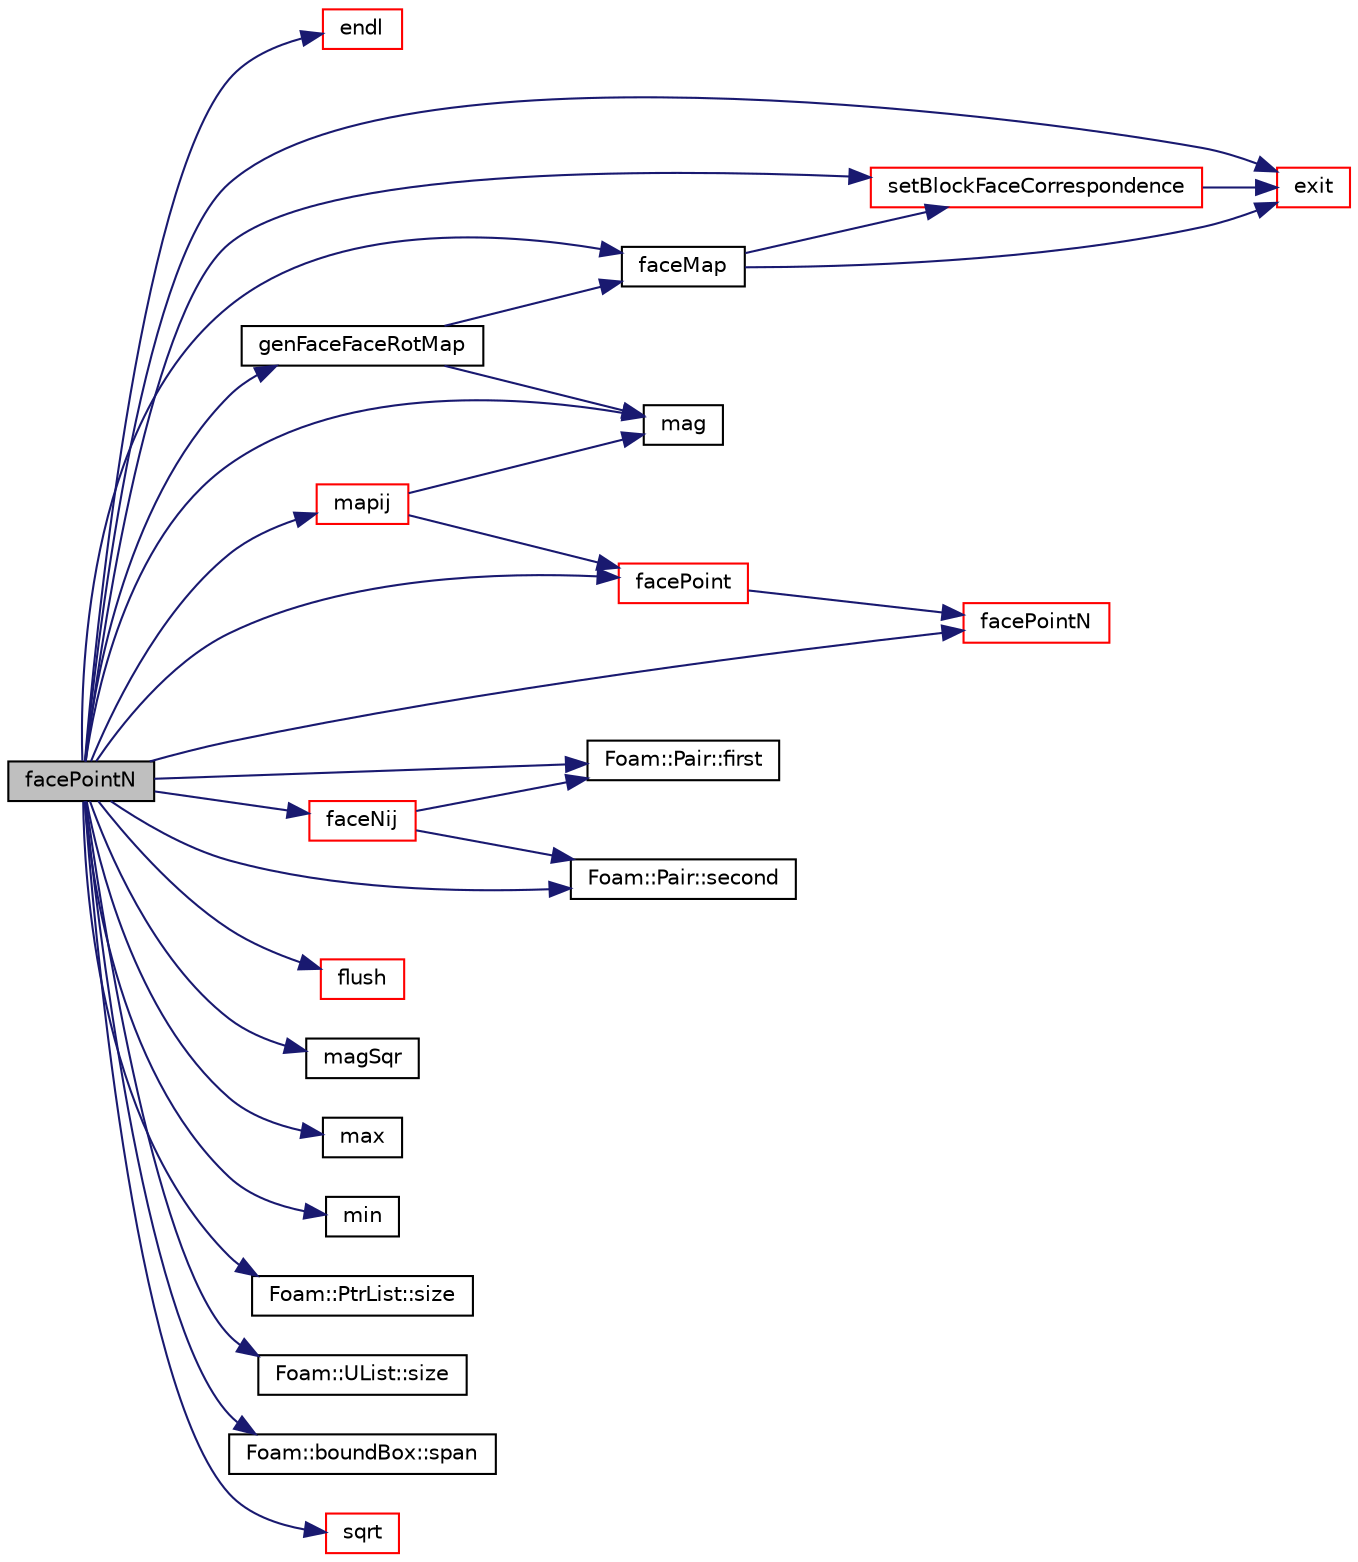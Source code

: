 digraph "facePointN"
{
  bgcolor="transparent";
  edge [fontname="Helvetica",fontsize="10",labelfontname="Helvetica",labelfontsize="10"];
  node [fontname="Helvetica",fontsize="10",shape=record];
  rankdir="LR";
  Node1 [label="facePointN",height=0.2,width=0.4,color="black", fillcolor="grey75", style="filled", fontcolor="black"];
  Node1 -> Node2 [color="midnightblue",fontsize="10",style="solid",fontname="Helvetica"];
  Node2 [label="endl",height=0.2,width=0.4,color="red",URL="$a10733.html#a2db8fe02a0d3909e9351bb4275b23ce4",tooltip="Add newline and flush stream. "];
  Node1 -> Node3 [color="midnightblue",fontsize="10",style="solid",fontname="Helvetica"];
  Node3 [label="exit",height=0.2,width=0.4,color="red",URL="$a10733.html#a06ca7250d8e89caf05243ec094843642"];
  Node1 -> Node4 [color="midnightblue",fontsize="10",style="solid",fontname="Helvetica"];
  Node4 [label="faceMap",height=0.2,width=0.4,color="black",URL="$a10733.html#aa77215843e964fac259ab06e68d0ee02"];
  Node4 -> Node3 [color="midnightblue",fontsize="10",style="solid",fontname="Helvetica"];
  Node4 -> Node5 [color="midnightblue",fontsize="10",style="solid",fontname="Helvetica"];
  Node5 [label="setBlockFaceCorrespondence",height=0.2,width=0.4,color="red",URL="$a10733.html#a3e9fefb3edcde225f2c3a016b61c8c76"];
  Node5 -> Node3 [color="midnightblue",fontsize="10",style="solid",fontname="Helvetica"];
  Node1 -> Node6 [color="midnightblue",fontsize="10",style="solid",fontname="Helvetica"];
  Node6 [label="faceNij",height=0.2,width=0.4,color="red",URL="$a10733.html#abf407c1e6cc56bf8d511f9bb1276c64d"];
  Node6 -> Node7 [color="midnightblue",fontsize="10",style="solid",fontname="Helvetica"];
  Node7 [label="Foam::Pair::first",height=0.2,width=0.4,color="black",URL="$a01760.html#a69ef5dddb2067ac3fb125632597a61b9",tooltip="Return first. "];
  Node6 -> Node8 [color="midnightblue",fontsize="10",style="solid",fontname="Helvetica"];
  Node8 [label="Foam::Pair::second",height=0.2,width=0.4,color="black",URL="$a01760.html#a4735f680939b3f5fec1e4a8d34549d6f",tooltip="Return second. "];
  Node1 -> Node9 [color="midnightblue",fontsize="10",style="solid",fontname="Helvetica"];
  Node9 [label="facePoint",height=0.2,width=0.4,color="red",URL="$a10733.html#a6e9405517b1f65f062d56214e0d4ee33"];
  Node9 -> Node10 [color="midnightblue",fontsize="10",style="solid",fontname="Helvetica"];
  Node10 [label="facePointN",height=0.2,width=0.4,color="red",URL="$a10733.html#a3b7d595d114afa599e733ebdff10a117"];
  Node1 -> Node10 [color="midnightblue",fontsize="10",style="solid",fontname="Helvetica"];
  Node1 -> Node7 [color="midnightblue",fontsize="10",style="solid",fontname="Helvetica"];
  Node1 -> Node11 [color="midnightblue",fontsize="10",style="solid",fontname="Helvetica"];
  Node11 [label="flush",height=0.2,width=0.4,color="red",URL="$a10733.html#ae5d12052806c399177d27d9beccc2462",tooltip="Flush stream. "];
  Node1 -> Node12 [color="midnightblue",fontsize="10",style="solid",fontname="Helvetica"];
  Node12 [label="genFaceFaceRotMap",height=0.2,width=0.4,color="black",URL="$a10733.html#a876e8cc52ee7eafd5a1a01692745d4c6"];
  Node12 -> Node4 [color="midnightblue",fontsize="10",style="solid",fontname="Helvetica"];
  Node12 -> Node13 [color="midnightblue",fontsize="10",style="solid",fontname="Helvetica"];
  Node13 [label="mag",height=0.2,width=0.4,color="black",URL="$a10733.html#a929da2a3fdcf3dacbbe0487d3a330dae"];
  Node1 -> Node13 [color="midnightblue",fontsize="10",style="solid",fontname="Helvetica"];
  Node1 -> Node14 [color="midnightblue",fontsize="10",style="solid",fontname="Helvetica"];
  Node14 [label="magSqr",height=0.2,width=0.4,color="black",URL="$a10733.html#ae6fff2c6981e6d9618aa5038e69def6e"];
  Node1 -> Node15 [color="midnightblue",fontsize="10",style="solid",fontname="Helvetica"];
  Node15 [label="mapij",height=0.2,width=0.4,color="red",URL="$a10733.html#a16a0cd34814e145253a9f5c58953752f"];
  Node15 -> Node9 [color="midnightblue",fontsize="10",style="solid",fontname="Helvetica"];
  Node15 -> Node13 [color="midnightblue",fontsize="10",style="solid",fontname="Helvetica"];
  Node1 -> Node16 [color="midnightblue",fontsize="10",style="solid",fontname="Helvetica"];
  Node16 [label="max",height=0.2,width=0.4,color="black",URL="$a10733.html#ac993e906cf2774ae77e666bc24e81733"];
  Node1 -> Node17 [color="midnightblue",fontsize="10",style="solid",fontname="Helvetica"];
  Node17 [label="min",height=0.2,width=0.4,color="black",URL="$a10733.html#a253e112ad2d56d96230ff39ea7f442dc"];
  Node1 -> Node8 [color="midnightblue",fontsize="10",style="solid",fontname="Helvetica"];
  Node1 -> Node5 [color="midnightblue",fontsize="10",style="solid",fontname="Helvetica"];
  Node1 -> Node18 [color="midnightblue",fontsize="10",style="solid",fontname="Helvetica"];
  Node18 [label="Foam::PtrList::size",height=0.2,width=0.4,color="black",URL="$a02033.html#a723361dc2020160f5492e8fe2d09fa44",tooltip="Return the number of elements in the PtrList. "];
  Node1 -> Node19 [color="midnightblue",fontsize="10",style="solid",fontname="Helvetica"];
  Node19 [label="Foam::UList::size",height=0.2,width=0.4,color="black",URL="$a02735.html#a723361dc2020160f5492e8fe2d09fa44",tooltip="Return the number of elements in the UList. "];
  Node1 -> Node20 [color="midnightblue",fontsize="10",style="solid",fontname="Helvetica"];
  Node20 [label="Foam::boundBox::span",height=0.2,width=0.4,color="black",URL="$a00156.html#a2d9f25638302501b870cd5be87974010",tooltip="The bounding box span (from minimum to maximum) "];
  Node1 -> Node21 [color="midnightblue",fontsize="10",style="solid",fontname="Helvetica"];
  Node21 [label="sqrt",height=0.2,width=0.4,color="red",URL="$a10733.html#a8616bd62eebf2342a80222fecb1bda71"];
}
